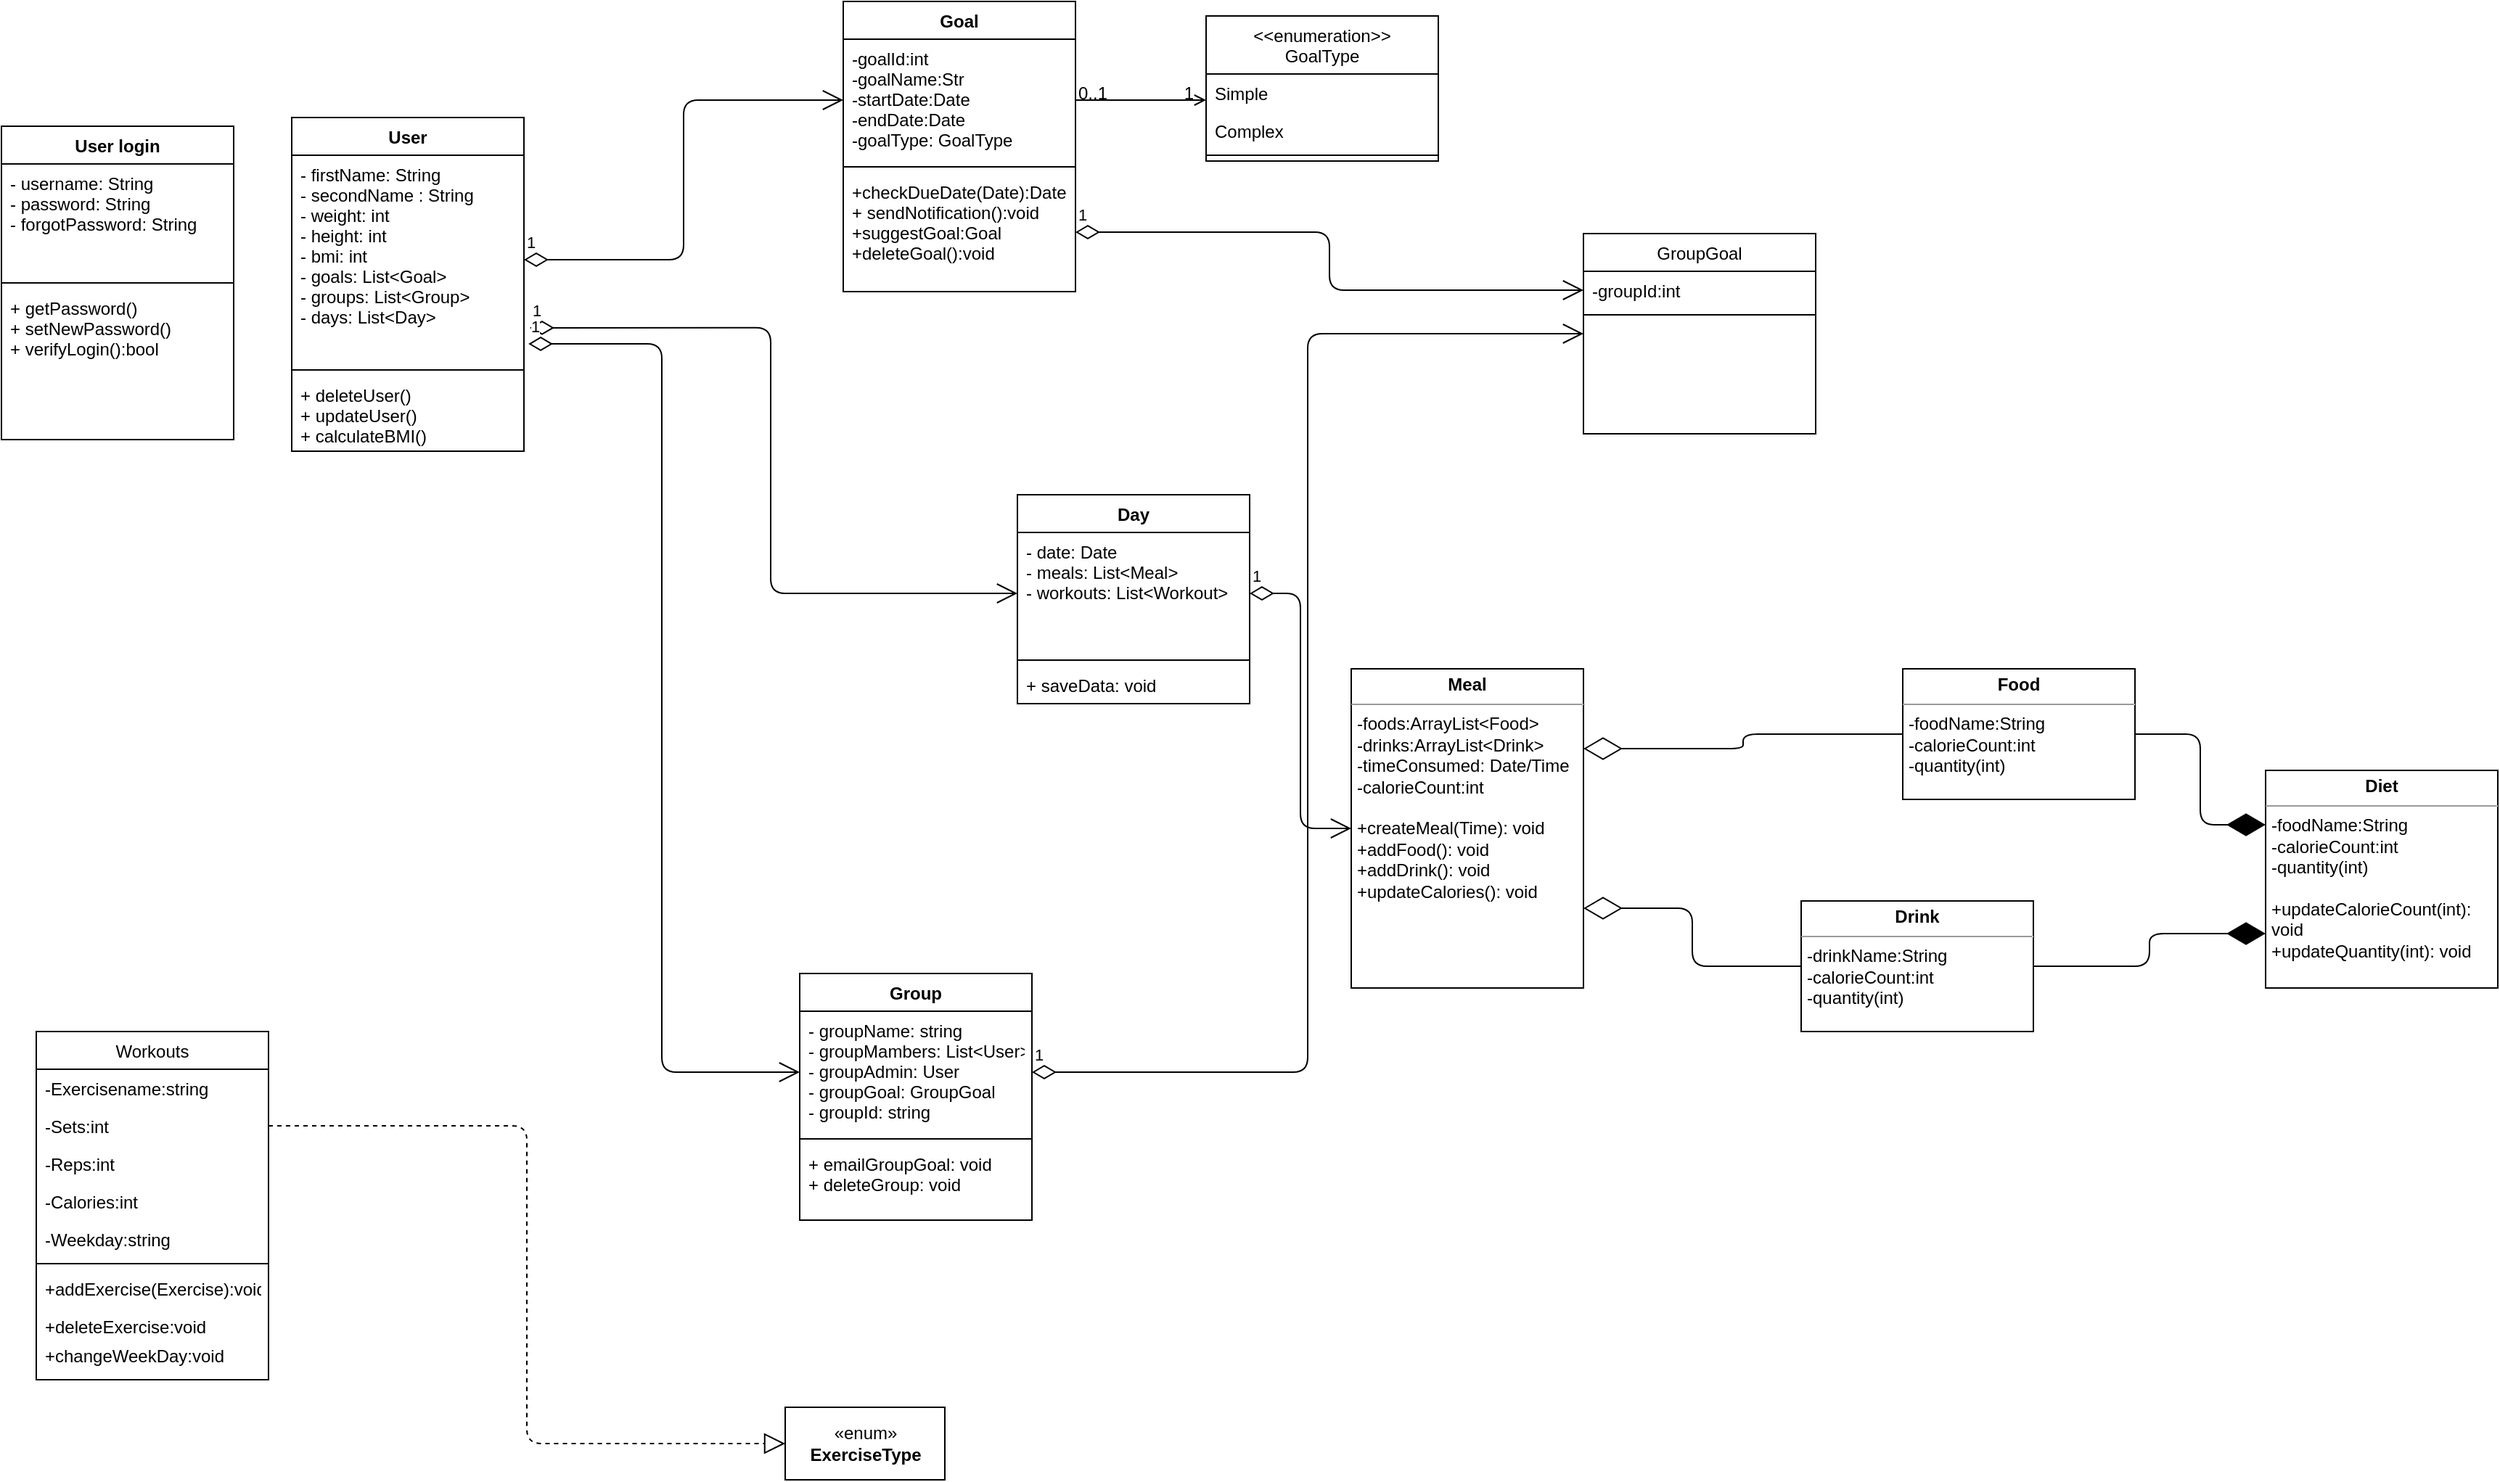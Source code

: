 <mxfile version="14.4.2" type="github">
  <diagram id="C5RBs43oDa-KdzZeNtuy" name="Page-1">
    <mxGraphModel dx="1422" dy="801" grid="1" gridSize="10" guides="1" tooltips="1" connect="1" arrows="1" fold="1" page="1" pageScale="1" pageWidth="827" pageHeight="1169" math="0" shadow="0">
      <root>
        <mxCell id="WIyWlLk6GJQsqaUBKTNV-0" />
        <mxCell id="WIyWlLk6GJQsqaUBKTNV-1" parent="WIyWlLk6GJQsqaUBKTNV-0" />
        <mxCell id="zkfFHV4jXpPFQw0GAbJ--6" value="GroupGoal" style="swimlane;fontStyle=0;align=center;verticalAlign=top;childLayout=stackLayout;horizontal=1;startSize=26;horizontalStack=0;resizeParent=1;resizeLast=0;collapsible=1;marginBottom=0;rounded=0;shadow=0;strokeWidth=1;" parent="WIyWlLk6GJQsqaUBKTNV-1" vertex="1">
          <mxGeometry x="1120" y="360" width="160" height="138" as="geometry">
            <mxRectangle x="130" y="380" width="160" height="26" as="alternateBounds" />
          </mxGeometry>
        </mxCell>
        <mxCell id="zkfFHV4jXpPFQw0GAbJ--7" value="-groupId:int" style="text;align=left;verticalAlign=top;spacingLeft=4;spacingRight=4;overflow=hidden;rotatable=0;points=[[0,0.5],[1,0.5]];portConstraint=eastwest;" parent="zkfFHV4jXpPFQw0GAbJ--6" vertex="1">
          <mxGeometry y="26" width="160" height="26" as="geometry" />
        </mxCell>
        <mxCell id="zkfFHV4jXpPFQw0GAbJ--9" value="" style="line;html=1;strokeWidth=1;align=left;verticalAlign=middle;spacingTop=-1;spacingLeft=3;spacingRight=3;rotatable=0;labelPosition=right;points=[];portConstraint=eastwest;" parent="zkfFHV4jXpPFQw0GAbJ--6" vertex="1">
          <mxGeometry y="52" width="160" height="8" as="geometry" />
        </mxCell>
        <mxCell id="zkfFHV4jXpPFQw0GAbJ--17" value="&lt;&lt;enumeration&gt;&gt;&#xa;GoalType" style="swimlane;fontStyle=0;align=center;verticalAlign=top;childLayout=stackLayout;horizontal=1;startSize=40;horizontalStack=0;resizeParent=1;resizeLast=0;collapsible=1;marginBottom=0;rounded=0;shadow=0;strokeWidth=1;" parent="WIyWlLk6GJQsqaUBKTNV-1" vertex="1">
          <mxGeometry x="860" y="210" width="160" height="100" as="geometry">
            <mxRectangle x="550" y="140" width="160" height="26" as="alternateBounds" />
          </mxGeometry>
        </mxCell>
        <mxCell id="zkfFHV4jXpPFQw0GAbJ--18" value="Simple" style="text;align=left;verticalAlign=top;spacingLeft=4;spacingRight=4;overflow=hidden;rotatable=0;points=[[0,0.5],[1,0.5]];portConstraint=eastwest;" parent="zkfFHV4jXpPFQw0GAbJ--17" vertex="1">
          <mxGeometry y="40" width="160" height="26" as="geometry" />
        </mxCell>
        <mxCell id="zkfFHV4jXpPFQw0GAbJ--19" value="Complex" style="text;align=left;verticalAlign=top;spacingLeft=4;spacingRight=4;overflow=hidden;rotatable=0;points=[[0,0.5],[1,0.5]];portConstraint=eastwest;rounded=0;shadow=0;html=0;" parent="zkfFHV4jXpPFQw0GAbJ--17" vertex="1">
          <mxGeometry y="66" width="160" height="26" as="geometry" />
        </mxCell>
        <mxCell id="zkfFHV4jXpPFQw0GAbJ--23" value="" style="line;html=1;strokeWidth=1;align=left;verticalAlign=middle;spacingTop=-1;spacingLeft=3;spacingRight=3;rotatable=0;labelPosition=right;points=[];portConstraint=eastwest;" parent="zkfFHV4jXpPFQw0GAbJ--17" vertex="1">
          <mxGeometry y="92" width="160" height="8" as="geometry" />
        </mxCell>
        <mxCell id="zkfFHV4jXpPFQw0GAbJ--26" value="" style="endArrow=open;shadow=0;strokeWidth=1;rounded=0;endFill=1;edgeStyle=elbowEdgeStyle;elbow=vertical;exitX=1;exitY=0.5;exitDx=0;exitDy=0;" parent="WIyWlLk6GJQsqaUBKTNV-1" target="zkfFHV4jXpPFQw0GAbJ--17" edge="1" source="fOt2clN8Hv5LVnkUOfTA-1">
          <mxGeometry x="0.5" y="41" relative="1" as="geometry">
            <mxPoint x="360" y="199" as="sourcePoint" />
            <mxPoint x="540" y="192" as="targetPoint" />
            <mxPoint x="-40" y="32" as="offset" />
          </mxGeometry>
        </mxCell>
        <mxCell id="zkfFHV4jXpPFQw0GAbJ--27" value="0..1" style="resizable=0;align=left;verticalAlign=bottom;labelBackgroundColor=none;fontSize=12;" parent="zkfFHV4jXpPFQw0GAbJ--26" connectable="0" vertex="1">
          <mxGeometry x="-1" relative="1" as="geometry">
            <mxPoint y="4" as="offset" />
          </mxGeometry>
        </mxCell>
        <mxCell id="zkfFHV4jXpPFQw0GAbJ--28" value="1" style="resizable=0;align=right;verticalAlign=bottom;labelBackgroundColor=none;fontSize=12;" parent="zkfFHV4jXpPFQw0GAbJ--26" connectable="0" vertex="1">
          <mxGeometry x="1" relative="1" as="geometry">
            <mxPoint x="-7" y="4" as="offset" />
          </mxGeometry>
        </mxCell>
        <mxCell id="3uA7-vpTSDyjAOvNhWsR-0" value="&lt;p style=&quot;margin: 0px ; margin-top: 4px ; text-align: center&quot;&gt;&lt;b&gt;Meal&lt;/b&gt;&lt;/p&gt;&lt;hr size=&quot;1&quot;&gt;&lt;p style=&quot;margin: 0px ; margin-left: 4px&quot;&gt;&lt;/p&gt;&lt;p style=&quot;margin: 0px ; margin-left: 4px&quot;&gt;-foods:ArrayList&amp;lt;Food&amp;gt;&lt;br style=&quot;padding: 0px ; margin: 0px&quot;&gt;-drinks:ArrayList&amp;lt;Drink&amp;gt;&lt;br style=&quot;padding: 0px ; margin: 0px&quot;&gt;-timeConsumed: Date/Time&lt;br style=&quot;padding: 0px ; margin: 0px&quot;&gt;-calorieCount:int&lt;br style=&quot;padding: 0px ; margin: 0px&quot;&gt;&lt;br style=&quot;padding: 0px ; margin: 0px&quot;&gt;+createMeal(Time): void&lt;br style=&quot;padding: 0px ; margin: 0px&quot;&gt;+addFood(): void&lt;br style=&quot;padding: 0px ; margin: 0px&quot;&gt;+addDrink(): void&lt;br style=&quot;padding: 0px ; margin: 0px&quot;&gt;+updateCalories(): void&lt;/p&gt;&lt;div style=&quot;padding: 0px ; margin: 0px&quot;&gt;&lt;br style=&quot;padding: 0px ; margin: 0px&quot;&gt;&lt;/div&gt;" style="verticalAlign=top;align=left;overflow=fill;fontSize=12;fontFamily=Helvetica;html=1;" parent="WIyWlLk6GJQsqaUBKTNV-1" vertex="1">
          <mxGeometry x="960" y="660" width="160" height="220" as="geometry" />
        </mxCell>
        <mxCell id="J9X6WJMJ_OP17Aa7dfjv-10" value="User login" style="swimlane;fontStyle=1;align=center;verticalAlign=top;childLayout=stackLayout;horizontal=1;startSize=26;horizontalStack=0;resizeParent=1;resizeParentMax=0;resizeLast=0;collapsible=1;marginBottom=0;" parent="WIyWlLk6GJQsqaUBKTNV-1" vertex="1">
          <mxGeometry x="30" y="286" width="160" height="216" as="geometry" />
        </mxCell>
        <mxCell id="J9X6WJMJ_OP17Aa7dfjv-11" value="- username: String &#xa;- password: String&#xa;- forgotPassword: String&#xa;" style="text;strokeColor=none;fillColor=none;align=left;verticalAlign=top;spacingLeft=4;spacingRight=4;overflow=hidden;rotatable=0;points=[[0,0.5],[1,0.5]];portConstraint=eastwest;" parent="J9X6WJMJ_OP17Aa7dfjv-10" vertex="1">
          <mxGeometry y="26" width="160" height="78" as="geometry" />
        </mxCell>
        <mxCell id="J9X6WJMJ_OP17Aa7dfjv-12" value="" style="line;strokeWidth=1;fillColor=none;align=left;verticalAlign=middle;spacingTop=-1;spacingLeft=3;spacingRight=3;rotatable=0;labelPosition=right;points=[];portConstraint=eastwest;" parent="J9X6WJMJ_OP17Aa7dfjv-10" vertex="1">
          <mxGeometry y="104" width="160" height="8" as="geometry" />
        </mxCell>
        <mxCell id="J9X6WJMJ_OP17Aa7dfjv-13" value="+ getPassword()&#xa;+ setNewPassword()&#xa;+ verifyLogin():bool" style="text;strokeColor=none;fillColor=none;align=left;verticalAlign=top;spacingLeft=4;spacingRight=4;overflow=hidden;rotatable=0;points=[[0,0.5],[1,0.5]];portConstraint=eastwest;" parent="J9X6WJMJ_OP17Aa7dfjv-10" vertex="1">
          <mxGeometry y="112" width="160" height="104" as="geometry" />
        </mxCell>
        <mxCell id="7LJqKkAm_eQGmLYCBISN-4" value="Group" style="swimlane;fontStyle=1;align=center;verticalAlign=top;childLayout=stackLayout;horizontal=1;startSize=26;horizontalStack=0;resizeParent=1;resizeParentMax=0;resizeLast=0;collapsible=1;marginBottom=0;" parent="WIyWlLk6GJQsqaUBKTNV-1" vertex="1">
          <mxGeometry x="580" y="870" width="160" height="170" as="geometry" />
        </mxCell>
        <mxCell id="7LJqKkAm_eQGmLYCBISN-5" value="- groupName: string&#xa;- groupMambers: List&lt;User&gt;&#xa;- groupAdmin: User&#xa;- groupGoal: GroupGoal&#xa;- groupId: string" style="text;strokeColor=none;fillColor=none;align=left;verticalAlign=top;spacingLeft=4;spacingRight=4;overflow=hidden;rotatable=0;points=[[0,0.5],[1,0.5]];portConstraint=eastwest;" parent="7LJqKkAm_eQGmLYCBISN-4" vertex="1">
          <mxGeometry y="26" width="160" height="84" as="geometry" />
        </mxCell>
        <mxCell id="7LJqKkAm_eQGmLYCBISN-6" value="" style="line;strokeWidth=1;fillColor=none;align=left;verticalAlign=middle;spacingTop=-1;spacingLeft=3;spacingRight=3;rotatable=0;labelPosition=right;points=[];portConstraint=eastwest;" parent="7LJqKkAm_eQGmLYCBISN-4" vertex="1">
          <mxGeometry y="110" width="160" height="8" as="geometry" />
        </mxCell>
        <mxCell id="7LJqKkAm_eQGmLYCBISN-7" value="+ emailGroupGoal: void&#xa;+ deleteGroup: void" style="text;strokeColor=none;fillColor=none;align=left;verticalAlign=top;spacingLeft=4;spacingRight=4;overflow=hidden;rotatable=0;points=[[0,0.5],[1,0.5]];portConstraint=eastwest;" parent="7LJqKkAm_eQGmLYCBISN-4" vertex="1">
          <mxGeometry y="118" width="160" height="52" as="geometry" />
        </mxCell>
        <mxCell id="fOt2clN8Hv5LVnkUOfTA-0" value="Goal" style="swimlane;fontStyle=1;align=center;verticalAlign=top;childLayout=stackLayout;horizontal=1;startSize=26;horizontalStack=0;resizeParent=1;resizeParentMax=0;resizeLast=0;collapsible=1;marginBottom=0;" parent="WIyWlLk6GJQsqaUBKTNV-1" vertex="1">
          <mxGeometry x="610" y="200" width="160" height="200" as="geometry" />
        </mxCell>
        <mxCell id="fOt2clN8Hv5LVnkUOfTA-1" value="-goalId:int&#xa;-goalName:Str&#xa;-startDate:Date&#xa;-endDate:Date&#xa;-goalType: GoalType" style="text;strokeColor=none;fillColor=none;align=left;verticalAlign=top;spacingLeft=4;spacingRight=4;overflow=hidden;rotatable=0;points=[[0,0.5],[1,0.5]];portConstraint=eastwest;" parent="fOt2clN8Hv5LVnkUOfTA-0" vertex="1">
          <mxGeometry y="26" width="160" height="84" as="geometry" />
        </mxCell>
        <mxCell id="fOt2clN8Hv5LVnkUOfTA-2" value="" style="line;strokeWidth=1;fillColor=none;align=left;verticalAlign=middle;spacingTop=-1;spacingLeft=3;spacingRight=3;rotatable=0;labelPosition=right;points=[];portConstraint=eastwest;" parent="fOt2clN8Hv5LVnkUOfTA-0" vertex="1">
          <mxGeometry y="110" width="160" height="8" as="geometry" />
        </mxCell>
        <mxCell id="fOt2clN8Hv5LVnkUOfTA-3" value="+checkDueDate(Date):Date&#xa;+ sendNotification():void&#xa;+suggestGoal:Goal&#xa;+deleteGoal():void" style="text;strokeColor=none;fillColor=none;align=left;verticalAlign=top;spacingLeft=4;spacingRight=4;overflow=hidden;rotatable=0;points=[[0,0.5],[1,0.5]];portConstraint=eastwest;" parent="fOt2clN8Hv5LVnkUOfTA-0" vertex="1">
          <mxGeometry y="118" width="160" height="82" as="geometry" />
        </mxCell>
        <mxCell id="MOFNNi989I0m5LfGQqLs-0" value="Workouts" style="swimlane;fontStyle=0;align=center;verticalAlign=top;childLayout=stackLayout;horizontal=1;startSize=26;horizontalStack=0;resizeParent=1;resizeLast=0;collapsible=1;marginBottom=0;rounded=0;shadow=0;strokeWidth=1;" parent="WIyWlLk6GJQsqaUBKTNV-1" vertex="1">
          <mxGeometry x="54" y="910" width="160" height="240" as="geometry">
            <mxRectangle x="550" y="140" width="160" height="26" as="alternateBounds" />
          </mxGeometry>
        </mxCell>
        <mxCell id="MOFNNi989I0m5LfGQqLs-1" value="-Exercisename:string" style="text;align=left;verticalAlign=top;spacingLeft=4;spacingRight=4;overflow=hidden;rotatable=0;points=[[0,0.5],[1,0.5]];portConstraint=eastwest;" parent="MOFNNi989I0m5LfGQqLs-0" vertex="1">
          <mxGeometry y="26" width="160" height="26" as="geometry" />
        </mxCell>
        <mxCell id="MOFNNi989I0m5LfGQqLs-2" value="-Sets:int" style="text;align=left;verticalAlign=top;spacingLeft=4;spacingRight=4;overflow=hidden;rotatable=0;points=[[0,0.5],[1,0.5]];portConstraint=eastwest;rounded=0;shadow=0;html=0;" parent="MOFNNi989I0m5LfGQqLs-0" vertex="1">
          <mxGeometry y="52" width="160" height="26" as="geometry" />
        </mxCell>
        <mxCell id="MOFNNi989I0m5LfGQqLs-3" value="-Reps:int" style="text;align=left;verticalAlign=top;spacingLeft=4;spacingRight=4;overflow=hidden;rotatable=0;points=[[0,0.5],[1,0.5]];portConstraint=eastwest;rounded=0;shadow=0;html=0;" parent="MOFNNi989I0m5LfGQqLs-0" vertex="1">
          <mxGeometry y="78" width="160" height="26" as="geometry" />
        </mxCell>
        <mxCell id="MOFNNi989I0m5LfGQqLs-4" value="-Calories:int" style="text;align=left;verticalAlign=top;spacingLeft=4;spacingRight=4;overflow=hidden;rotatable=0;points=[[0,0.5],[1,0.5]];portConstraint=eastwest;rounded=0;shadow=0;html=0;" parent="MOFNNi989I0m5LfGQqLs-0" vertex="1">
          <mxGeometry y="104" width="160" height="26" as="geometry" />
        </mxCell>
        <mxCell id="MOFNNi989I0m5LfGQqLs-5" value="-Weekday:string" style="text;align=left;verticalAlign=top;spacingLeft=4;spacingRight=4;overflow=hidden;rotatable=0;points=[[0,0.5],[1,0.5]];portConstraint=eastwest;rounded=0;shadow=0;html=0;" parent="MOFNNi989I0m5LfGQqLs-0" vertex="1">
          <mxGeometry y="130" width="160" height="26" as="geometry" />
        </mxCell>
        <mxCell id="MOFNNi989I0m5LfGQqLs-6" value="" style="line;html=1;strokeWidth=1;align=left;verticalAlign=middle;spacingTop=-1;spacingLeft=3;spacingRight=3;rotatable=0;labelPosition=right;points=[];portConstraint=eastwest;" parent="MOFNNi989I0m5LfGQqLs-0" vertex="1">
          <mxGeometry y="156" width="160" height="8" as="geometry" />
        </mxCell>
        <mxCell id="MOFNNi989I0m5LfGQqLs-7" value="+addExercise(Exercise):void" style="text;align=left;verticalAlign=top;spacingLeft=4;spacingRight=4;overflow=hidden;rotatable=0;points=[[0,0.5],[1,0.5]];portConstraint=eastwest;" parent="MOFNNi989I0m5LfGQqLs-0" vertex="1">
          <mxGeometry y="164" width="160" height="26" as="geometry" />
        </mxCell>
        <mxCell id="MOFNNi989I0m5LfGQqLs-8" value="+deleteExercise:void" style="text;align=left;verticalAlign=top;spacingLeft=4;spacingRight=4;overflow=hidden;rotatable=0;points=[[0,0.5],[1,0.5]];portConstraint=eastwest;" parent="MOFNNi989I0m5LfGQqLs-0" vertex="1">
          <mxGeometry y="190" width="160" height="20" as="geometry" />
        </mxCell>
        <mxCell id="MOFNNi989I0m5LfGQqLs-10" value="+changeWeekDay:void" style="text;align=left;verticalAlign=top;spacingLeft=4;spacingRight=4;overflow=hidden;rotatable=0;points=[[0,0.5],[1,0.5]];portConstraint=eastwest;" parent="MOFNNi989I0m5LfGQqLs-0" vertex="1">
          <mxGeometry y="210" width="160" height="20" as="geometry" />
        </mxCell>
        <mxCell id="3uA7-vpTSDyjAOvNhWsR-2" value="&lt;p style=&quot;margin: 0px ; margin-top: 4px ; text-align: center&quot;&gt;&lt;b&gt;Food&lt;/b&gt;&lt;/p&gt;&lt;hr size=&quot;1&quot;&gt;&lt;p style=&quot;margin: 0px ; margin-left: 4px&quot;&gt;-foodName:String&lt;br style=&quot;padding: 0px ; margin: 0px&quot;&gt;-calorieCount:int&lt;br style=&quot;padding: 0px ; margin: 0px&quot;&gt;-quantity(int)&lt;br&gt;&lt;/p&gt;" style="verticalAlign=top;align=left;overflow=fill;fontSize=12;fontFamily=Helvetica;html=1;" parent="WIyWlLk6GJQsqaUBKTNV-1" vertex="1">
          <mxGeometry x="1340" y="660" width="160" height="90" as="geometry" />
        </mxCell>
        <mxCell id="3uA7-vpTSDyjAOvNhWsR-3" value="&lt;p style=&quot;margin: 0px ; margin-top: 4px ; text-align: center&quot;&gt;&lt;b&gt;Drink&lt;/b&gt;&lt;/p&gt;&lt;hr size=&quot;1&quot;&gt;&lt;p style=&quot;margin: 0px ; margin-left: 4px&quot;&gt;-drinkName:String&lt;br style=&quot;padding: 0px ; margin: 0px&quot;&gt;-calorieCount:int&lt;br style=&quot;padding: 0px ; margin: 0px&quot;&gt;-quantity(int)&lt;br&gt;&lt;/p&gt;" style="verticalAlign=top;align=left;overflow=fill;fontSize=12;fontFamily=Helvetica;html=1;" parent="WIyWlLk6GJQsqaUBKTNV-1" vertex="1">
          <mxGeometry x="1270" y="820" width="160" height="90" as="geometry" />
        </mxCell>
        <mxCell id="3uA7-vpTSDyjAOvNhWsR-4" value="&lt;p style=&quot;margin: 0px ; margin-top: 4px ; text-align: center&quot;&gt;&lt;b&gt;Diet&lt;/b&gt;&lt;/p&gt;&lt;hr size=&quot;1&quot;&gt;&lt;p style=&quot;margin: 0px ; margin-left: 4px&quot;&gt;-foodName:String&lt;br style=&quot;padding: 0px ; margin: 0px&quot;&gt;-calorieCount:int&lt;br style=&quot;padding: 0px ; margin: 0px&quot;&gt;-quantity(int)&lt;br&gt;&lt;/p&gt;&lt;p style=&quot;margin: 0px ; margin-left: 4px&quot;&gt;&lt;br&gt;&lt;/p&gt;&lt;p style=&quot;margin: 0px ; margin-left: 4px&quot;&gt;+updateCalorieCount(int):&lt;br style=&quot;padding: 0px ; margin: 0px&quot;&gt;void&lt;br style=&quot;padding: 0px ; margin: 0px&quot;&gt;+updateQuantity(int): void&lt;br&gt;&lt;/p&gt;&lt;p style=&quot;margin: 0px ; margin-left: 4px&quot;&gt;&lt;br&gt;&lt;/p&gt;" style="verticalAlign=top;align=left;overflow=fill;fontSize=12;fontFamily=Helvetica;html=1;" parent="WIyWlLk6GJQsqaUBKTNV-1" vertex="1">
          <mxGeometry x="1590" y="730" width="160" height="150" as="geometry" />
        </mxCell>
        <mxCell id="3uA7-vpTSDyjAOvNhWsR-7" value="«enum»&lt;br&gt;&lt;b&gt;ExerciseType&lt;/b&gt;" style="html=1;" parent="WIyWlLk6GJQsqaUBKTNV-1" vertex="1">
          <mxGeometry x="570" y="1169" width="110" height="50" as="geometry" />
        </mxCell>
        <mxCell id="3uA7-vpTSDyjAOvNhWsR-8" value="" style="endArrow=diamondThin;endFill=0;endSize=24;html=1;entryX=1;entryY=0.25;entryDx=0;entryDy=0;edgeStyle=orthogonalEdgeStyle;exitX=0;exitY=0.5;exitDx=0;exitDy=0;" parent="WIyWlLk6GJQsqaUBKTNV-1" source="3uA7-vpTSDyjAOvNhWsR-2" target="3uA7-vpTSDyjAOvNhWsR-0" edge="1">
          <mxGeometry width="160" relative="1" as="geometry">
            <mxPoint x="274" y="615" as="sourcePoint" />
            <mxPoint x="554" y="760" as="targetPoint" />
          </mxGeometry>
        </mxCell>
        <mxCell id="3uA7-vpTSDyjAOvNhWsR-9" value="" style="endArrow=diamondThin;endFill=0;endSize=24;html=1;entryX=1;entryY=0.75;entryDx=0;entryDy=0;edgeStyle=orthogonalEdgeStyle;exitX=0;exitY=0.5;exitDx=0;exitDy=0;" parent="WIyWlLk6GJQsqaUBKTNV-1" source="3uA7-vpTSDyjAOvNhWsR-3" target="3uA7-vpTSDyjAOvNhWsR-0" edge="1">
          <mxGeometry width="160" relative="1" as="geometry">
            <mxPoint x="274" y="725" as="sourcePoint" />
            <mxPoint x="554" y="760" as="targetPoint" />
          </mxGeometry>
        </mxCell>
        <mxCell id="3uA7-vpTSDyjAOvNhWsR-10" value="" style="endArrow=diamondThin;endFill=1;endSize=24;html=1;entryX=0;entryY=0.25;entryDx=0;entryDy=0;edgeStyle=orthogonalEdgeStyle;exitX=1;exitY=0.5;exitDx=0;exitDy=0;" parent="WIyWlLk6GJQsqaUBKTNV-1" source="3uA7-vpTSDyjAOvNhWsR-2" target="3uA7-vpTSDyjAOvNhWsR-4" edge="1">
          <mxGeometry width="160" relative="1" as="geometry">
            <mxPoint x="554" y="598" as="sourcePoint" />
            <mxPoint x="554" y="760" as="targetPoint" />
          </mxGeometry>
        </mxCell>
        <mxCell id="3uA7-vpTSDyjAOvNhWsR-11" value="" style="endArrow=diamondThin;endFill=1;endSize=24;html=1;entryX=0;entryY=0.75;entryDx=0;entryDy=0;edgeStyle=orthogonalEdgeStyle;exitX=1;exitY=0.5;exitDx=0;exitDy=0;" parent="WIyWlLk6GJQsqaUBKTNV-1" source="3uA7-vpTSDyjAOvNhWsR-3" target="3uA7-vpTSDyjAOvNhWsR-4" edge="1">
          <mxGeometry width="160" relative="1" as="geometry">
            <mxPoint x="564" y="673" as="sourcePoint" />
            <mxPoint x="554" y="760" as="targetPoint" />
          </mxGeometry>
        </mxCell>
        <mxCell id="3uA7-vpTSDyjAOvNhWsR-12" value="" style="endArrow=block;dashed=1;endFill=0;endSize=12;html=1;exitX=1;exitY=0.5;exitDx=0;exitDy=0;edgeStyle=orthogonalEdgeStyle;entryX=0;entryY=0.5;entryDx=0;entryDy=0;" parent="WIyWlLk6GJQsqaUBKTNV-1" source="MOFNNi989I0m5LfGQqLs-2" target="3uA7-vpTSDyjAOvNhWsR-7" edge="1">
          <mxGeometry width="160" relative="1" as="geometry">
            <mxPoint x="214" y="957.5" as="sourcePoint" />
            <mxPoint x="290" y="940" as="targetPoint" />
          </mxGeometry>
        </mxCell>
        <mxCell id="i0l9CgU8-eGEiHrzTuOj-0" value="User" style="swimlane;fontStyle=1;align=center;verticalAlign=top;childLayout=stackLayout;horizontal=1;startSize=26;horizontalStack=0;resizeParent=1;resizeParentMax=0;resizeLast=0;collapsible=1;marginBottom=0;" parent="WIyWlLk6GJQsqaUBKTNV-1" vertex="1">
          <mxGeometry x="230" y="280" width="160" height="230" as="geometry" />
        </mxCell>
        <mxCell id="i0l9CgU8-eGEiHrzTuOj-1" value="- firstName: String&#xa;- secondName : String&#xa;- weight: int&#xa;- height: int&#xa;- bmi: int&#xa;- goals: List&lt;Goal&gt;&#xa;- groups: List&lt;Group&gt;&#xa;- days: List&lt;Day&gt;" style="text;strokeColor=none;fillColor=none;align=left;verticalAlign=top;spacingLeft=4;spacingRight=4;overflow=hidden;rotatable=0;points=[[0,0.5],[1,0.5]];portConstraint=eastwest;" parent="i0l9CgU8-eGEiHrzTuOj-0" vertex="1">
          <mxGeometry y="26" width="160" height="144" as="geometry" />
        </mxCell>
        <mxCell id="i0l9CgU8-eGEiHrzTuOj-2" value="" style="line;strokeWidth=1;fillColor=none;align=left;verticalAlign=middle;spacingTop=-1;spacingLeft=3;spacingRight=3;rotatable=0;labelPosition=right;points=[];portConstraint=eastwest;" parent="i0l9CgU8-eGEiHrzTuOj-0" vertex="1">
          <mxGeometry y="170" width="160" height="8" as="geometry" />
        </mxCell>
        <mxCell id="i0l9CgU8-eGEiHrzTuOj-3" value="+ deleteUser()&#xa;+ updateUser()&#xa;+ calculateBMI()" style="text;strokeColor=none;fillColor=none;align=left;verticalAlign=top;spacingLeft=4;spacingRight=4;overflow=hidden;rotatable=0;points=[[0,0.5],[1,0.5]];portConstraint=eastwest;" parent="i0l9CgU8-eGEiHrzTuOj-0" vertex="1">
          <mxGeometry y="178" width="160" height="52" as="geometry" />
        </mxCell>
        <mxCell id="D-Qd2ryg0VfCRZX3lKAm-0" value="1" style="endArrow=open;html=1;endSize=12;startArrow=diamondThin;startSize=14;startFill=0;edgeStyle=orthogonalEdgeStyle;align=left;verticalAlign=bottom;exitX=1;exitY=0.5;exitDx=0;exitDy=0;entryX=0;entryY=0.5;entryDx=0;entryDy=0;" edge="1" parent="WIyWlLk6GJQsqaUBKTNV-1" source="i0l9CgU8-eGEiHrzTuOj-1" target="fOt2clN8Hv5LVnkUOfTA-1">
          <mxGeometry x="-1" y="3" relative="1" as="geometry">
            <mxPoint x="420" y="440" as="sourcePoint" />
            <mxPoint x="580" y="440" as="targetPoint" />
          </mxGeometry>
        </mxCell>
        <mxCell id="D-Qd2ryg0VfCRZX3lKAm-1" value="Day" style="swimlane;fontStyle=1;align=center;verticalAlign=top;childLayout=stackLayout;horizontal=1;startSize=26;horizontalStack=0;resizeParent=1;resizeParentMax=0;resizeLast=0;collapsible=1;marginBottom=0;" vertex="1" parent="WIyWlLk6GJQsqaUBKTNV-1">
          <mxGeometry x="730" y="540" width="160" height="144" as="geometry" />
        </mxCell>
        <mxCell id="D-Qd2ryg0VfCRZX3lKAm-2" value="- date: Date&#xa;- meals: List&lt;Meal&gt;&#xa;- workouts: List&lt;Workout&gt;&#xa;" style="text;strokeColor=none;fillColor=none;align=left;verticalAlign=top;spacingLeft=4;spacingRight=4;overflow=hidden;rotatable=0;points=[[0,0.5],[1,0.5]];portConstraint=eastwest;" vertex="1" parent="D-Qd2ryg0VfCRZX3lKAm-1">
          <mxGeometry y="26" width="160" height="84" as="geometry" />
        </mxCell>
        <mxCell id="D-Qd2ryg0VfCRZX3lKAm-3" value="" style="line;strokeWidth=1;fillColor=none;align=left;verticalAlign=middle;spacingTop=-1;spacingLeft=3;spacingRight=3;rotatable=0;labelPosition=right;points=[];portConstraint=eastwest;" vertex="1" parent="D-Qd2ryg0VfCRZX3lKAm-1">
          <mxGeometry y="110" width="160" height="8" as="geometry" />
        </mxCell>
        <mxCell id="D-Qd2ryg0VfCRZX3lKAm-4" value="+ saveData: void" style="text;strokeColor=none;fillColor=none;align=left;verticalAlign=top;spacingLeft=4;spacingRight=4;overflow=hidden;rotatable=0;points=[[0,0.5],[1,0.5]];portConstraint=eastwest;" vertex="1" parent="D-Qd2ryg0VfCRZX3lKAm-1">
          <mxGeometry y="118" width="160" height="26" as="geometry" />
        </mxCell>
        <mxCell id="D-Qd2ryg0VfCRZX3lKAm-5" value="1" style="endArrow=open;html=1;endSize=12;startArrow=diamondThin;startSize=14;startFill=0;edgeStyle=orthogonalEdgeStyle;align=left;verticalAlign=bottom;exitX=1.025;exitY=0.826;exitDx=0;exitDy=0;exitPerimeter=0;entryX=0;entryY=0.5;entryDx=0;entryDy=0;" edge="1" parent="WIyWlLk6GJQsqaUBKTNV-1" source="i0l9CgU8-eGEiHrzTuOj-1" target="D-Qd2ryg0VfCRZX3lKAm-2">
          <mxGeometry x="-1" y="3" relative="1" as="geometry">
            <mxPoint x="330" y="590" as="sourcePoint" />
            <mxPoint x="490" y="590" as="targetPoint" />
          </mxGeometry>
        </mxCell>
        <mxCell id="D-Qd2ryg0VfCRZX3lKAm-6" value="1" style="endArrow=open;html=1;endSize=12;startArrow=diamondThin;startSize=14;startFill=0;edgeStyle=orthogonalEdgeStyle;align=left;verticalAlign=bottom;exitX=1.019;exitY=0.903;exitDx=0;exitDy=0;exitPerimeter=0;entryX=0;entryY=0.5;entryDx=0;entryDy=0;" edge="1" parent="WIyWlLk6GJQsqaUBKTNV-1" source="i0l9CgU8-eGEiHrzTuOj-1" target="7LJqKkAm_eQGmLYCBISN-5">
          <mxGeometry x="-1" y="3" relative="1" as="geometry">
            <mxPoint x="330" y="590" as="sourcePoint" />
            <mxPoint x="490" y="590" as="targetPoint" />
          </mxGeometry>
        </mxCell>
        <mxCell id="D-Qd2ryg0VfCRZX3lKAm-7" value="1" style="endArrow=open;html=1;endSize=12;startArrow=diamondThin;startSize=14;startFill=0;edgeStyle=orthogonalEdgeStyle;align=left;verticalAlign=bottom;exitX=1;exitY=0.5;exitDx=0;exitDy=0;entryX=0;entryY=0.5;entryDx=0;entryDy=0;" edge="1" parent="WIyWlLk6GJQsqaUBKTNV-1" source="7LJqKkAm_eQGmLYCBISN-5" target="zkfFHV4jXpPFQw0GAbJ--6">
          <mxGeometry x="-1" y="3" relative="1" as="geometry">
            <mxPoint x="730" y="650" as="sourcePoint" />
            <mxPoint x="890" y="650" as="targetPoint" />
          </mxGeometry>
        </mxCell>
        <mxCell id="D-Qd2ryg0VfCRZX3lKAm-8" value="1" style="endArrow=open;html=1;endSize=12;startArrow=diamondThin;startSize=14;startFill=0;edgeStyle=orthogonalEdgeStyle;align=left;verticalAlign=bottom;exitX=1;exitY=0.5;exitDx=0;exitDy=0;entryX=0;entryY=0.5;entryDx=0;entryDy=0;" edge="1" parent="WIyWlLk6GJQsqaUBKTNV-1" source="D-Qd2ryg0VfCRZX3lKAm-2" target="3uA7-vpTSDyjAOvNhWsR-0">
          <mxGeometry x="-1" y="3" relative="1" as="geometry">
            <mxPoint x="730" y="590" as="sourcePoint" />
            <mxPoint x="890" y="590" as="targetPoint" />
          </mxGeometry>
        </mxCell>
        <mxCell id="D-Qd2ryg0VfCRZX3lKAm-9" value="1" style="endArrow=open;html=1;endSize=12;startArrow=diamondThin;startSize=14;startFill=0;edgeStyle=orthogonalEdgeStyle;align=left;verticalAlign=bottom;exitX=1;exitY=0.5;exitDx=0;exitDy=0;entryX=0;entryY=0.5;entryDx=0;entryDy=0;" edge="1" parent="WIyWlLk6GJQsqaUBKTNV-1" source="fOt2clN8Hv5LVnkUOfTA-3" target="zkfFHV4jXpPFQw0GAbJ--7">
          <mxGeometry x="-1" y="3" relative="1" as="geometry">
            <mxPoint x="890" y="430" as="sourcePoint" />
            <mxPoint x="1050" y="430" as="targetPoint" />
          </mxGeometry>
        </mxCell>
      </root>
    </mxGraphModel>
  </diagram>
</mxfile>
